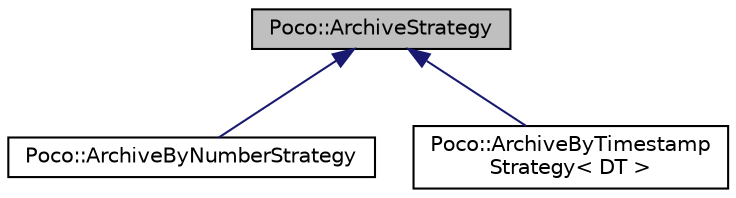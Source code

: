 digraph "Poco::ArchiveStrategy"
{
 // LATEX_PDF_SIZE
  edge [fontname="Helvetica",fontsize="10",labelfontname="Helvetica",labelfontsize="10"];
  node [fontname="Helvetica",fontsize="10",shape=record];
  Node1 [label="Poco::ArchiveStrategy",height=0.2,width=0.4,color="black", fillcolor="grey75", style="filled", fontcolor="black",tooltip=" "];
  Node1 -> Node2 [dir="back",color="midnightblue",fontsize="10",style="solid"];
  Node2 [label="Poco::ArchiveByNumberStrategy",height=0.2,width=0.4,color="black", fillcolor="white", style="filled",URL="$classPoco_1_1ArchiveByNumberStrategy.html",tooltip=" "];
  Node1 -> Node3 [dir="back",color="midnightblue",fontsize="10",style="solid"];
  Node3 [label="Poco::ArchiveByTimestamp\lStrategy\< DT \>",height=0.2,width=0.4,color="black", fillcolor="white", style="filled",URL="$classPoco_1_1ArchiveByTimestampStrategy.html",tooltip=" "];
}
